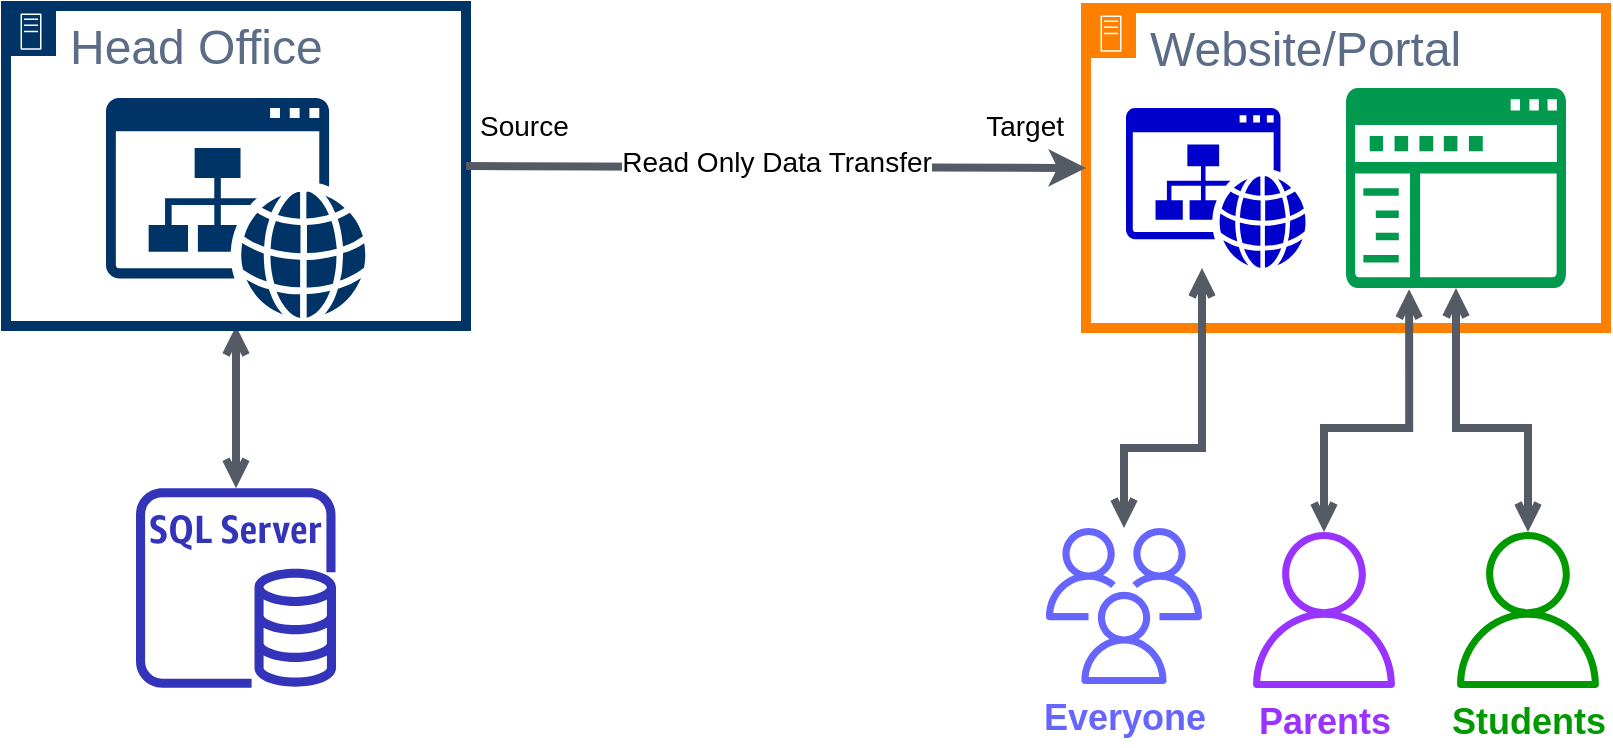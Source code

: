 <mxfile version="13.6.6" type="github">
  <diagram id="Ht1M8jgEwFfnCIfOTk4-" name="Page-1">
    <mxGraphModel dx="1038" dy="548" grid="1" gridSize="10" guides="1" tooltips="1" connect="1" arrows="1" fold="1" page="1" pageScale="1" pageWidth="1169" pageHeight="827" math="0" shadow="0">
      <root>
        <mxCell id="0" />
        <mxCell id="1" parent="0" />
        <mxCell id="Mdvwf4ZCkchpuMfPoP4Y-1" value="" style="outlineConnect=0;fontColor=#232F3E;gradientColor=none;fillColor=#3334B9;strokeColor=none;dashed=0;verticalLabelPosition=bottom;verticalAlign=top;align=center;html=1;fontSize=12;fontStyle=0;aspect=fixed;pointerEvents=1;shape=mxgraph.aws4.rds_sql_server_instance;" vertex="1" parent="1">
          <mxGeometry x="175" y="480" width="100" height="100" as="geometry" />
        </mxCell>
        <mxCell id="Mdvwf4ZCkchpuMfPoP4Y-3" value="" style="edgeStyle=orthogonalEdgeStyle;html=1;endArrow=open;elbow=vertical;startArrow=open;startFill=0;endFill=0;strokeColor=#545B64;rounded=0;exitX=0.5;exitY=1;exitDx=0;exitDy=0;strokeWidth=4;" edge="1" parent="1" source="Mdvwf4ZCkchpuMfPoP4Y-18" target="Mdvwf4ZCkchpuMfPoP4Y-1">
          <mxGeometry width="100" relative="1" as="geometry">
            <mxPoint x="180" y="380" as="sourcePoint" />
            <mxPoint x="580" y="380" as="targetPoint" />
          </mxGeometry>
        </mxCell>
        <mxCell id="Mdvwf4ZCkchpuMfPoP4Y-7" value="&lt;span style=&quot;font-size: 24px&quot;&gt;Website/Portal&lt;/span&gt;" style="points=[[0,0],[0.25,0],[0.5,0],[0.75,0],[1,0],[1,0.25],[1,0.5],[1,0.75],[1,1],[0.75,1],[0.5,1],[0.25,1],[0,1],[0,0.75],[0,0.5],[0,0.25]];outlineConnect=0;gradientColor=none;html=1;whiteSpace=wrap;fontSize=12;fontStyle=0;shape=mxgraph.aws4.group;grIcon=mxgraph.aws4.group_on_premise;fillColor=none;verticalAlign=top;align=left;spacingLeft=30;fontColor=#5A6C86;dashed=0;strokeWidth=5;strokeColor=#FF8000;" vertex="1" parent="1">
          <mxGeometry x="650" y="240" width="260" height="160" as="geometry" />
        </mxCell>
        <mxCell id="Mdvwf4ZCkchpuMfPoP4Y-9" value="&lt;font style=&quot;font-size: 18px&quot; color=&quot;#9933ff&quot;&gt;&lt;b&gt;Parents&lt;/b&gt;&lt;/font&gt;" style="outlineConnect=0;fontColor=#232F3E;gradientColor=none;strokeColor=none;dashed=0;verticalLabelPosition=bottom;verticalAlign=top;align=center;html=1;fontSize=12;fontStyle=0;aspect=fixed;pointerEvents=1;shape=mxgraph.aws4.user;sketch=0;strokeWidth=3;fillColor=#9933FF;" vertex="1" parent="1">
          <mxGeometry x="730" y="502" width="78" height="78" as="geometry" />
        </mxCell>
        <mxCell id="Mdvwf4ZCkchpuMfPoP4Y-15" value="" style="pointerEvents=1;shadow=0;dashed=0;html=1;strokeColor=none;labelPosition=center;verticalLabelPosition=bottom;verticalAlign=top;align=center;fillColor=#00994D;shape=mxgraph.mscae.intune.company_portal;sketch=0;" vertex="1" parent="1">
          <mxGeometry x="780" y="280" width="110" height="100" as="geometry" />
        </mxCell>
        <mxCell id="Mdvwf4ZCkchpuMfPoP4Y-16" value="" style="pointerEvents=1;shadow=0;dashed=0;html=1;strokeColor=none;labelPosition=center;verticalLabelPosition=bottom;verticalAlign=top;outlineConnect=0;align=center;shape=mxgraph.office.concepts.website;sketch=0;fillColor=#0000CC;" vertex="1" parent="1">
          <mxGeometry x="670" y="290" width="90" height="80" as="geometry" />
        </mxCell>
        <mxCell id="Mdvwf4ZCkchpuMfPoP4Y-17" value="" style="pointerEvents=1;shadow=0;dashed=0;html=1;strokeColor=none;labelPosition=center;verticalLabelPosition=bottom;verticalAlign=top;outlineConnect=0;align=center;shape=mxgraph.office.concepts.website;sketch=0;fillColor=#003366;" vertex="1" parent="1">
          <mxGeometry x="160" y="285" width="130" height="110" as="geometry" />
        </mxCell>
        <mxCell id="Mdvwf4ZCkchpuMfPoP4Y-18" value="&lt;span style=&quot;font-size: 24px&quot;&gt;Head Office&lt;/span&gt;" style="points=[[0,0],[0.25,0],[0.5,0],[0.75,0],[1,0],[1,0.25],[1,0.5],[1,0.75],[1,1],[0.75,1],[0.5,1],[0.25,1],[0,1],[0,0.75],[0,0.5],[0,0.25]];outlineConnect=0;gradientColor=none;html=1;whiteSpace=wrap;fontSize=12;fontStyle=0;shape=mxgraph.aws4.group;grIcon=mxgraph.aws4.group_on_premise;fillColor=none;verticalAlign=top;align=left;spacingLeft=30;fontColor=#5A6C86;dashed=0;strokeWidth=5;strokeColor=#003366;" vertex="1" parent="1">
          <mxGeometry x="110" y="239" width="230" height="160" as="geometry" />
        </mxCell>
        <mxCell id="Mdvwf4ZCkchpuMfPoP4Y-19" value="&lt;br&gt;" style="endArrow=classic;html=1;entryX=0;entryY=0.5;entryDx=0;entryDy=0;exitX=1;exitY=0.5;exitDx=0;exitDy=0;strokeWidth=4;strokeColor=#545B64;" edge="1" parent="1" source="Mdvwf4ZCkchpuMfPoP4Y-18" target="Mdvwf4ZCkchpuMfPoP4Y-7">
          <mxGeometry x="-0.037" y="20" relative="1" as="geometry">
            <mxPoint x="350" y="320" as="sourcePoint" />
            <mxPoint x="490" y="319.5" as="targetPoint" />
            <mxPoint as="offset" />
          </mxGeometry>
        </mxCell>
        <mxCell id="Mdvwf4ZCkchpuMfPoP4Y-20" value="&lt;font style=&quot;font-size: 14px&quot;&gt;Read Only Data Transfer&lt;/font&gt;" style="edgeLabel;resizable=0;html=1;align=center;verticalAlign=middle;spacing=11;" connectable="0" vertex="1" parent="Mdvwf4ZCkchpuMfPoP4Y-19">
          <mxGeometry relative="1" as="geometry">
            <mxPoint y="-3" as="offset" />
          </mxGeometry>
        </mxCell>
        <mxCell id="Mdvwf4ZCkchpuMfPoP4Y-21" value="&lt;font style=&quot;font-size: 14px&quot;&gt;Source&lt;/font&gt;" style="edgeLabel;resizable=0;html=1;align=left;verticalAlign=bottom;" connectable="0" vertex="1" parent="Mdvwf4ZCkchpuMfPoP4Y-19">
          <mxGeometry x="-1" relative="1" as="geometry">
            <mxPoint x="5" y="-10" as="offset" />
          </mxGeometry>
        </mxCell>
        <mxCell id="Mdvwf4ZCkchpuMfPoP4Y-22" value="&lt;font style=&quot;font-size: 14px&quot;&gt;Target&lt;/font&gt;" style="edgeLabel;resizable=0;html=1;align=right;verticalAlign=bottom;" connectable="0" vertex="1" parent="Mdvwf4ZCkchpuMfPoP4Y-19">
          <mxGeometry x="1" relative="1" as="geometry">
            <mxPoint x="-10" y="-10" as="offset" />
          </mxGeometry>
        </mxCell>
        <mxCell id="Mdvwf4ZCkchpuMfPoP4Y-24" value="&lt;font size=&quot;1&quot; color=&quot;#009900&quot;&gt;&lt;b style=&quot;font-size: 18px&quot;&gt;Students&lt;/b&gt;&lt;/font&gt;" style="outlineConnect=0;fontColor=#232F3E;gradientColor=none;strokeColor=none;dashed=0;verticalLabelPosition=bottom;verticalAlign=top;align=center;html=1;fontSize=12;fontStyle=0;aspect=fixed;pointerEvents=1;shape=mxgraph.aws4.user;sketch=0;strokeWidth=3;fillColor=#009900;" vertex="1" parent="1">
          <mxGeometry x="832" y="502" width="78" height="78" as="geometry" />
        </mxCell>
        <mxCell id="Mdvwf4ZCkchpuMfPoP4Y-26" value="" style="edgeStyle=orthogonalEdgeStyle;html=1;endArrow=open;elbow=vertical;startArrow=open;startFill=0;endFill=0;strokeColor=#545B64;rounded=0;exitX=0.5;exitY=1;exitDx=0;exitDy=0;exitPerimeter=0;strokeWidth=4;" edge="1" parent="1" source="Mdvwf4ZCkchpuMfPoP4Y-15" target="Mdvwf4ZCkchpuMfPoP4Y-24">
          <mxGeometry width="100" relative="1" as="geometry">
            <mxPoint x="460" y="460" as="sourcePoint" />
            <mxPoint x="560" y="460" as="targetPoint" />
            <Array as="points">
              <mxPoint x="835" y="450" />
              <mxPoint x="871" y="450" />
            </Array>
          </mxGeometry>
        </mxCell>
        <mxCell id="Mdvwf4ZCkchpuMfPoP4Y-27" value="" style="edgeStyle=orthogonalEdgeStyle;html=1;endArrow=open;elbow=vertical;startArrow=open;startFill=0;endFill=0;strokeColor=#545B64;rounded=0;exitX=0.287;exitY=1.006;exitDx=0;exitDy=0;exitPerimeter=0;strokeWidth=4;" edge="1" parent="1" source="Mdvwf4ZCkchpuMfPoP4Y-15" target="Mdvwf4ZCkchpuMfPoP4Y-9">
          <mxGeometry width="100" relative="1" as="geometry">
            <mxPoint x="720" y="414" as="sourcePoint" />
            <mxPoint x="750" y="490" as="targetPoint" />
            <Array as="points">
              <mxPoint x="812" y="450" />
              <mxPoint x="769" y="450" />
            </Array>
          </mxGeometry>
        </mxCell>
        <mxCell id="Mdvwf4ZCkchpuMfPoP4Y-29" value="" style="edgeStyle=orthogonalEdgeStyle;html=1;endArrow=open;elbow=vertical;startArrow=open;startFill=0;endFill=0;strokeColor=#545B64;rounded=0;strokeWidth=4;" edge="1" parent="1" source="Mdvwf4ZCkchpuMfPoP4Y-16" target="Mdvwf4ZCkchpuMfPoP4Y-30">
          <mxGeometry width="100" relative="1" as="geometry">
            <mxPoint x="707.97" y="380" as="sourcePoint" />
            <mxPoint x="669" y="502.065" as="targetPoint" />
            <Array as="points">
              <mxPoint x="708" y="460" />
              <mxPoint x="669" y="460" />
            </Array>
          </mxGeometry>
        </mxCell>
        <mxCell id="Mdvwf4ZCkchpuMfPoP4Y-30" value="&lt;font style=&quot;font-size: 18px&quot; color=&quot;#6666ff&quot;&gt;&lt;b&gt;Everyone&lt;/b&gt;&lt;/font&gt;" style="outlineConnect=0;fontColor=#232F3E;gradientColor=none;strokeColor=none;dashed=0;verticalLabelPosition=bottom;verticalAlign=top;align=center;html=1;fontSize=12;fontStyle=0;aspect=fixed;pointerEvents=1;shape=mxgraph.aws4.users;sketch=0;strokeWidth=3;fillColor=#6666FF;" vertex="1" parent="1">
          <mxGeometry x="630" y="500" width="78" height="78" as="geometry" />
        </mxCell>
      </root>
    </mxGraphModel>
  </diagram>
</mxfile>
